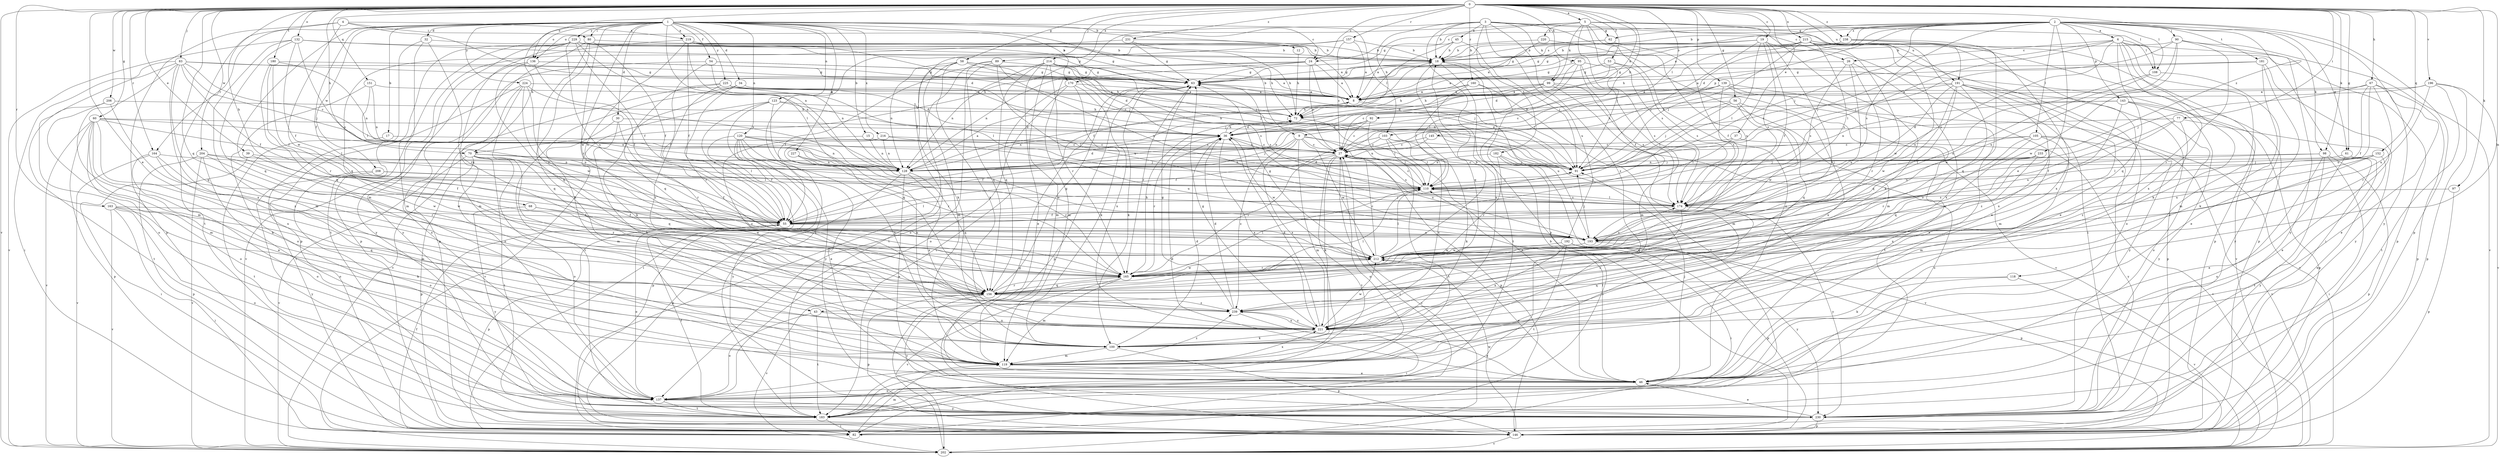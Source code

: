 strict digraph  {
0;
1;
2;
3;
4;
5;
6;
8;
9;
12;
15;
17;
18;
19;
24;
26;
27;
30;
32;
34;
36;
37;
39;
43;
45;
46;
53;
54;
55;
56;
58;
60;
61;
62;
63;
67;
68;
70;
72;
77;
80;
82;
83;
89;
90;
91;
92;
95;
97;
98;
99;
100;
103;
105;
108;
110;
118;
119;
120;
123;
128;
132;
136;
137;
139;
143;
145;
146;
151;
152;
156;
157;
160;
163;
164;
165;
170;
174;
180;
181;
182;
183;
191;
192;
193;
196;
202;
204;
206;
208;
212;
214;
215;
216;
219;
220;
221;
224;
225;
227;
229;
230;
231;
233;
238;
239;
0 -> 5  [label=a];
0 -> 9  [label=b];
0 -> 19  [label=c];
0 -> 24  [label=c];
0 -> 37  [label=e];
0 -> 39  [label=e];
0 -> 43  [label=e];
0 -> 53  [label=f];
0 -> 56  [label=g];
0 -> 58  [label=g];
0 -> 60  [label=g];
0 -> 61  [label=g];
0 -> 67  [label=h];
0 -> 68  [label=h];
0 -> 70  [label=h];
0 -> 77  [label=i];
0 -> 83  [label=j];
0 -> 89  [label=j];
0 -> 92  [label=k];
0 -> 95  [label=k];
0 -> 97  [label=k];
0 -> 98  [label=k];
0 -> 103  [label=l];
0 -> 118  [label=m];
0 -> 132  [label=o];
0 -> 136  [label=o];
0 -> 139  [label=p];
0 -> 151  [label=q];
0 -> 152  [label=q];
0 -> 156  [label=q];
0 -> 157  [label=r];
0 -> 160  [label=r];
0 -> 163  [label=r];
0 -> 164  [label=r];
0 -> 180  [label=t];
0 -> 191  [label=u];
0 -> 196  [label=v];
0 -> 202  [label=v];
0 -> 204  [label=w];
0 -> 206  [label=w];
0 -> 214  [label=x];
0 -> 215  [label=x];
0 -> 231  [label=z];
0 -> 233  [label=z];
0 -> 238  [label=z];
1 -> 9  [label=b];
1 -> 12  [label=b];
1 -> 15  [label=b];
1 -> 17  [label=b];
1 -> 24  [label=c];
1 -> 30  [label=d];
1 -> 32  [label=d];
1 -> 34  [label=d];
1 -> 54  [label=f];
1 -> 55  [label=f];
1 -> 70  [label=h];
1 -> 80  [label=i];
1 -> 103  [label=l];
1 -> 119  [label=m];
1 -> 120  [label=n];
1 -> 123  [label=n];
1 -> 128  [label=n];
1 -> 136  [label=o];
1 -> 164  [label=r];
1 -> 165  [label=r];
1 -> 170  [label=s];
1 -> 208  [label=w];
1 -> 212  [label=w];
1 -> 216  [label=x];
1 -> 219  [label=x];
1 -> 224  [label=y];
1 -> 225  [label=y];
1 -> 227  [label=y];
1 -> 229  [label=y];
2 -> 6  [label=a];
2 -> 8  [label=a];
2 -> 18  [label=b];
2 -> 24  [label=c];
2 -> 36  [label=d];
2 -> 43  [label=e];
2 -> 61  [label=g];
2 -> 62  [label=g];
2 -> 90  [label=j];
2 -> 91  [label=j];
2 -> 98  [label=k];
2 -> 105  [label=l];
2 -> 108  [label=l];
2 -> 143  [label=p];
2 -> 145  [label=p];
2 -> 146  [label=p];
2 -> 170  [label=s];
2 -> 174  [label=s];
2 -> 181  [label=t];
2 -> 230  [label=y];
2 -> 238  [label=z];
3 -> 18  [label=b];
3 -> 26  [label=c];
3 -> 45  [label=e];
3 -> 46  [label=e];
3 -> 70  [label=h];
3 -> 72  [label=h];
3 -> 99  [label=k];
3 -> 146  [label=p];
3 -> 182  [label=t];
3 -> 191  [label=u];
3 -> 192  [label=u];
3 -> 239  [label=z];
4 -> 36  [label=d];
4 -> 80  [label=i];
4 -> 146  [label=p];
4 -> 183  [label=t];
4 -> 212  [label=w];
4 -> 219  [label=x];
5 -> 62  [label=g];
5 -> 63  [label=g];
5 -> 82  [label=i];
5 -> 91  [label=j];
5 -> 99  [label=k];
5 -> 100  [label=k];
5 -> 108  [label=l];
5 -> 136  [label=o];
5 -> 174  [label=s];
5 -> 193  [label=u];
5 -> 220  [label=x];
6 -> 26  [label=c];
6 -> 82  [label=i];
6 -> 91  [label=j];
6 -> 100  [label=k];
6 -> 108  [label=l];
6 -> 110  [label=l];
6 -> 119  [label=m];
6 -> 146  [label=p];
6 -> 156  [label=q];
6 -> 174  [label=s];
6 -> 221  [label=x];
8 -> 72  [label=h];
8 -> 193  [label=u];
9 -> 27  [label=c];
9 -> 55  [label=f];
9 -> 110  [label=l];
9 -> 119  [label=m];
9 -> 146  [label=p];
9 -> 212  [label=w];
9 -> 221  [label=x];
9 -> 239  [label=z];
12 -> 72  [label=h];
15 -> 27  [label=c];
15 -> 128  [label=n];
15 -> 239  [label=z];
17 -> 27  [label=c];
17 -> 183  [label=t];
18 -> 63  [label=g];
18 -> 156  [label=q];
18 -> 183  [label=t];
18 -> 221  [label=x];
19 -> 18  [label=b];
19 -> 46  [label=e];
19 -> 55  [label=f];
19 -> 63  [label=g];
19 -> 91  [label=j];
19 -> 110  [label=l];
19 -> 165  [label=r];
19 -> 174  [label=s];
24 -> 8  [label=a];
24 -> 27  [label=c];
24 -> 55  [label=f];
24 -> 63  [label=g];
24 -> 91  [label=j];
24 -> 119  [label=m];
24 -> 128  [label=n];
26 -> 55  [label=f];
26 -> 63  [label=g];
26 -> 165  [label=r];
26 -> 174  [label=s];
26 -> 221  [label=x];
27 -> 91  [label=j];
27 -> 100  [label=k];
27 -> 128  [label=n];
27 -> 137  [label=o];
27 -> 165  [label=r];
27 -> 174  [label=s];
27 -> 183  [label=t];
27 -> 193  [label=u];
30 -> 36  [label=d];
30 -> 100  [label=k];
30 -> 119  [label=m];
30 -> 165  [label=r];
32 -> 18  [label=b];
32 -> 119  [label=m];
32 -> 146  [label=p];
32 -> 165  [label=r];
34 -> 8  [label=a];
34 -> 100  [label=k];
34 -> 165  [label=r];
34 -> 183  [label=t];
36 -> 27  [label=c];
36 -> 72  [label=h];
36 -> 165  [label=r];
36 -> 212  [label=w];
36 -> 221  [label=x];
37 -> 27  [label=c];
37 -> 110  [label=l];
37 -> 202  [label=v];
39 -> 55  [label=f];
39 -> 82  [label=i];
39 -> 91  [label=j];
43 -> 137  [label=o];
43 -> 183  [label=t];
43 -> 221  [label=x];
45 -> 8  [label=a];
45 -> 18  [label=b];
45 -> 55  [label=f];
45 -> 91  [label=j];
46 -> 36  [label=d];
46 -> 91  [label=j];
46 -> 110  [label=l];
46 -> 137  [label=o];
53 -> 8  [label=a];
53 -> 63  [label=g];
53 -> 174  [label=s];
53 -> 202  [label=v];
54 -> 8  [label=a];
54 -> 55  [label=f];
54 -> 63  [label=g];
54 -> 128  [label=n];
54 -> 137  [label=o];
55 -> 91  [label=j];
55 -> 110  [label=l];
55 -> 137  [label=o];
55 -> 146  [label=p];
55 -> 193  [label=u];
56 -> 72  [label=h];
56 -> 91  [label=j];
56 -> 110  [label=l];
56 -> 156  [label=q];
56 -> 212  [label=w];
56 -> 221  [label=x];
58 -> 36  [label=d];
58 -> 63  [label=g];
58 -> 91  [label=j];
58 -> 119  [label=m];
58 -> 128  [label=n];
58 -> 183  [label=t];
58 -> 221  [label=x];
60 -> 36  [label=d];
60 -> 46  [label=e];
60 -> 100  [label=k];
60 -> 110  [label=l];
60 -> 128  [label=n];
60 -> 137  [label=o];
60 -> 146  [label=p];
60 -> 202  [label=v];
60 -> 221  [label=x];
61 -> 46  [label=e];
61 -> 91  [label=j];
61 -> 183  [label=t];
62 -> 18  [label=b];
62 -> 55  [label=f];
62 -> 63  [label=g];
63 -> 8  [label=a];
63 -> 100  [label=k];
63 -> 146  [label=p];
63 -> 165  [label=r];
63 -> 174  [label=s];
67 -> 8  [label=a];
67 -> 46  [label=e];
67 -> 55  [label=f];
67 -> 91  [label=j];
67 -> 146  [label=p];
67 -> 165  [label=r];
67 -> 193  [label=u];
68 -> 55  [label=f];
68 -> 212  [label=w];
68 -> 230  [label=y];
70 -> 110  [label=l];
70 -> 128  [label=n];
70 -> 137  [label=o];
70 -> 146  [label=p];
70 -> 156  [label=q];
70 -> 183  [label=t];
70 -> 202  [label=v];
70 -> 239  [label=z];
72 -> 36  [label=d];
72 -> 46  [label=e];
72 -> 128  [label=n];
77 -> 36  [label=d];
77 -> 46  [label=e];
77 -> 55  [label=f];
77 -> 193  [label=u];
77 -> 239  [label=z];
80 -> 18  [label=b];
80 -> 55  [label=f];
80 -> 100  [label=k];
80 -> 146  [label=p];
80 -> 165  [label=r];
82 -> 27  [label=c];
82 -> 55  [label=f];
82 -> 119  [label=m];
83 -> 27  [label=c];
83 -> 55  [label=f];
83 -> 63  [label=g];
83 -> 72  [label=h];
83 -> 82  [label=i];
83 -> 91  [label=j];
83 -> 119  [label=m];
83 -> 137  [label=o];
83 -> 156  [label=q];
83 -> 221  [label=x];
89 -> 63  [label=g];
89 -> 82  [label=i];
89 -> 137  [label=o];
89 -> 156  [label=q];
89 -> 174  [label=s];
89 -> 193  [label=u];
90 -> 18  [label=b];
90 -> 91  [label=j];
90 -> 165  [label=r];
90 -> 193  [label=u];
90 -> 202  [label=v];
90 -> 212  [label=w];
90 -> 230  [label=y];
91 -> 27  [label=c];
91 -> 63  [label=g];
91 -> 110  [label=l];
92 -> 27  [label=c];
92 -> 36  [label=d];
92 -> 110  [label=l];
92 -> 128  [label=n];
95 -> 36  [label=d];
95 -> 55  [label=f];
95 -> 63  [label=g];
95 -> 110  [label=l];
95 -> 119  [label=m];
95 -> 174  [label=s];
97 -> 146  [label=p];
97 -> 174  [label=s];
98 -> 82  [label=i];
98 -> 91  [label=j];
98 -> 137  [label=o];
98 -> 146  [label=p];
98 -> 174  [label=s];
98 -> 230  [label=y];
99 -> 8  [label=a];
99 -> 27  [label=c];
99 -> 36  [label=d];
99 -> 72  [label=h];
99 -> 119  [label=m];
99 -> 174  [label=s];
99 -> 202  [label=v];
100 -> 36  [label=d];
100 -> 119  [label=m];
100 -> 146  [label=p];
103 -> 27  [label=c];
103 -> 55  [label=f];
103 -> 100  [label=k];
103 -> 110  [label=l];
103 -> 183  [label=t];
103 -> 221  [label=x];
105 -> 27  [label=c];
105 -> 110  [label=l];
105 -> 119  [label=m];
105 -> 156  [label=q];
105 -> 165  [label=r];
105 -> 202  [label=v];
105 -> 230  [label=y];
108 -> 193  [label=u];
108 -> 212  [label=w];
108 -> 230  [label=y];
110 -> 27  [label=c];
110 -> 36  [label=d];
110 -> 174  [label=s];
118 -> 100  [label=k];
118 -> 156  [label=q];
118 -> 202  [label=v];
119 -> 46  [label=e];
119 -> 221  [label=x];
119 -> 239  [label=z];
120 -> 27  [label=c];
120 -> 46  [label=e];
120 -> 55  [label=f];
120 -> 91  [label=j];
120 -> 128  [label=n];
120 -> 146  [label=p];
120 -> 165  [label=r];
120 -> 221  [label=x];
120 -> 230  [label=y];
123 -> 72  [label=h];
123 -> 82  [label=i];
123 -> 110  [label=l];
123 -> 156  [label=q];
123 -> 202  [label=v];
123 -> 230  [label=y];
128 -> 8  [label=a];
128 -> 18  [label=b];
128 -> 36  [label=d];
128 -> 46  [label=e];
128 -> 146  [label=p];
128 -> 156  [label=q];
128 -> 221  [label=x];
132 -> 18  [label=b];
132 -> 55  [label=f];
132 -> 63  [label=g];
132 -> 119  [label=m];
132 -> 156  [label=q];
132 -> 174  [label=s];
132 -> 202  [label=v];
136 -> 27  [label=c];
136 -> 55  [label=f];
136 -> 63  [label=g];
136 -> 156  [label=q];
136 -> 202  [label=v];
137 -> 183  [label=t];
137 -> 230  [label=y];
139 -> 8  [label=a];
139 -> 27  [label=c];
139 -> 46  [label=e];
139 -> 128  [label=n];
139 -> 174  [label=s];
139 -> 183  [label=t];
139 -> 202  [label=v];
143 -> 72  [label=h];
143 -> 128  [label=n];
143 -> 137  [label=o];
143 -> 146  [label=p];
143 -> 230  [label=y];
143 -> 239  [label=z];
145 -> 27  [label=c];
145 -> 128  [label=n];
145 -> 137  [label=o];
146 -> 202  [label=v];
146 -> 212  [label=w];
151 -> 8  [label=a];
151 -> 110  [label=l];
151 -> 128  [label=n];
151 -> 137  [label=o];
152 -> 46  [label=e];
152 -> 91  [label=j];
152 -> 110  [label=l];
152 -> 165  [label=r];
152 -> 193  [label=u];
156 -> 63  [label=g];
156 -> 110  [label=l];
156 -> 146  [label=p];
156 -> 165  [label=r];
156 -> 202  [label=v];
156 -> 230  [label=y];
156 -> 239  [label=z];
157 -> 8  [label=a];
157 -> 18  [label=b];
157 -> 27  [label=c];
157 -> 100  [label=k];
157 -> 183  [label=t];
160 -> 8  [label=a];
160 -> 72  [label=h];
160 -> 91  [label=j];
160 -> 110  [label=l];
160 -> 183  [label=t];
163 -> 55  [label=f];
163 -> 82  [label=i];
163 -> 100  [label=k];
163 -> 137  [label=o];
163 -> 156  [label=q];
163 -> 202  [label=v];
164 -> 119  [label=m];
164 -> 128  [label=n];
164 -> 137  [label=o];
164 -> 202  [label=v];
164 -> 212  [label=w];
165 -> 72  [label=h];
165 -> 110  [label=l];
165 -> 119  [label=m];
165 -> 156  [label=q];
165 -> 202  [label=v];
165 -> 212  [label=w];
170 -> 8  [label=a];
170 -> 100  [label=k];
170 -> 137  [label=o];
170 -> 183  [label=t];
170 -> 221  [label=x];
174 -> 55  [label=f];
174 -> 110  [label=l];
174 -> 156  [label=q];
174 -> 221  [label=x];
174 -> 230  [label=y];
180 -> 55  [label=f];
180 -> 63  [label=g];
180 -> 128  [label=n];
180 -> 156  [label=q];
180 -> 165  [label=r];
181 -> 8  [label=a];
181 -> 46  [label=e];
181 -> 63  [label=g];
181 -> 100  [label=k];
181 -> 230  [label=y];
182 -> 82  [label=i];
182 -> 128  [label=n];
182 -> 165  [label=r];
182 -> 174  [label=s];
182 -> 202  [label=v];
183 -> 18  [label=b];
183 -> 55  [label=f];
183 -> 82  [label=i];
191 -> 8  [label=a];
191 -> 27  [label=c];
191 -> 119  [label=m];
191 -> 146  [label=p];
191 -> 156  [label=q];
191 -> 193  [label=u];
191 -> 212  [label=w];
191 -> 221  [label=x];
191 -> 230  [label=y];
191 -> 239  [label=z];
192 -> 82  [label=i];
192 -> 146  [label=p];
192 -> 183  [label=t];
192 -> 212  [label=w];
192 -> 221  [label=x];
192 -> 230  [label=y];
193 -> 91  [label=j];
193 -> 146  [label=p];
193 -> 212  [label=w];
196 -> 8  [label=a];
196 -> 27  [label=c];
196 -> 146  [label=p];
196 -> 183  [label=t];
196 -> 193  [label=u];
196 -> 202  [label=v];
202 -> 27  [label=c];
202 -> 63  [label=g];
204 -> 128  [label=n];
204 -> 137  [label=o];
204 -> 146  [label=p];
204 -> 165  [label=r];
204 -> 202  [label=v];
204 -> 212  [label=w];
206 -> 72  [label=h];
206 -> 119  [label=m];
206 -> 183  [label=t];
206 -> 239  [label=z];
208 -> 55  [label=f];
208 -> 110  [label=l];
208 -> 137  [label=o];
208 -> 230  [label=y];
212 -> 18  [label=b];
212 -> 27  [label=c];
212 -> 46  [label=e];
212 -> 63  [label=g];
212 -> 110  [label=l];
212 -> 165  [label=r];
212 -> 174  [label=s];
214 -> 8  [label=a];
214 -> 46  [label=e];
214 -> 63  [label=g];
214 -> 91  [label=j];
214 -> 119  [label=m];
214 -> 128  [label=n];
214 -> 156  [label=q];
214 -> 165  [label=r];
214 -> 174  [label=s];
215 -> 18  [label=b];
215 -> 46  [label=e];
215 -> 63  [label=g];
215 -> 72  [label=h];
215 -> 91  [label=j];
215 -> 137  [label=o];
215 -> 146  [label=p];
215 -> 174  [label=s];
215 -> 193  [label=u];
215 -> 212  [label=w];
216 -> 27  [label=c];
216 -> 128  [label=n];
216 -> 193  [label=u];
216 -> 221  [label=x];
219 -> 8  [label=a];
219 -> 18  [label=b];
219 -> 55  [label=f];
219 -> 63  [label=g];
219 -> 91  [label=j];
219 -> 110  [label=l];
219 -> 193  [label=u];
219 -> 230  [label=y];
220 -> 8  [label=a];
220 -> 18  [label=b];
220 -> 119  [label=m];
221 -> 36  [label=d];
221 -> 46  [label=e];
221 -> 63  [label=g];
221 -> 100  [label=k];
221 -> 212  [label=w];
221 -> 239  [label=z];
224 -> 8  [label=a];
224 -> 82  [label=i];
224 -> 128  [label=n];
224 -> 137  [label=o];
224 -> 156  [label=q];
224 -> 193  [label=u];
224 -> 212  [label=w];
225 -> 8  [label=a];
225 -> 36  [label=d];
225 -> 91  [label=j];
225 -> 110  [label=l];
225 -> 156  [label=q];
225 -> 202  [label=v];
225 -> 239  [label=z];
227 -> 128  [label=n];
227 -> 165  [label=r];
227 -> 193  [label=u];
229 -> 18  [label=b];
229 -> 55  [label=f];
229 -> 72  [label=h];
229 -> 91  [label=j];
229 -> 119  [label=m];
229 -> 128  [label=n];
229 -> 146  [label=p];
229 -> 183  [label=t];
229 -> 193  [label=u];
229 -> 230  [label=y];
230 -> 46  [label=e];
230 -> 146  [label=p];
231 -> 18  [label=b];
231 -> 63  [label=g];
231 -> 72  [label=h];
231 -> 156  [label=q];
233 -> 91  [label=j];
233 -> 128  [label=n];
233 -> 212  [label=w];
233 -> 221  [label=x];
238 -> 18  [label=b];
238 -> 63  [label=g];
238 -> 146  [label=p];
238 -> 156  [label=q];
238 -> 221  [label=x];
239 -> 36  [label=d];
239 -> 63  [label=g];
239 -> 82  [label=i];
239 -> 221  [label=x];
}
